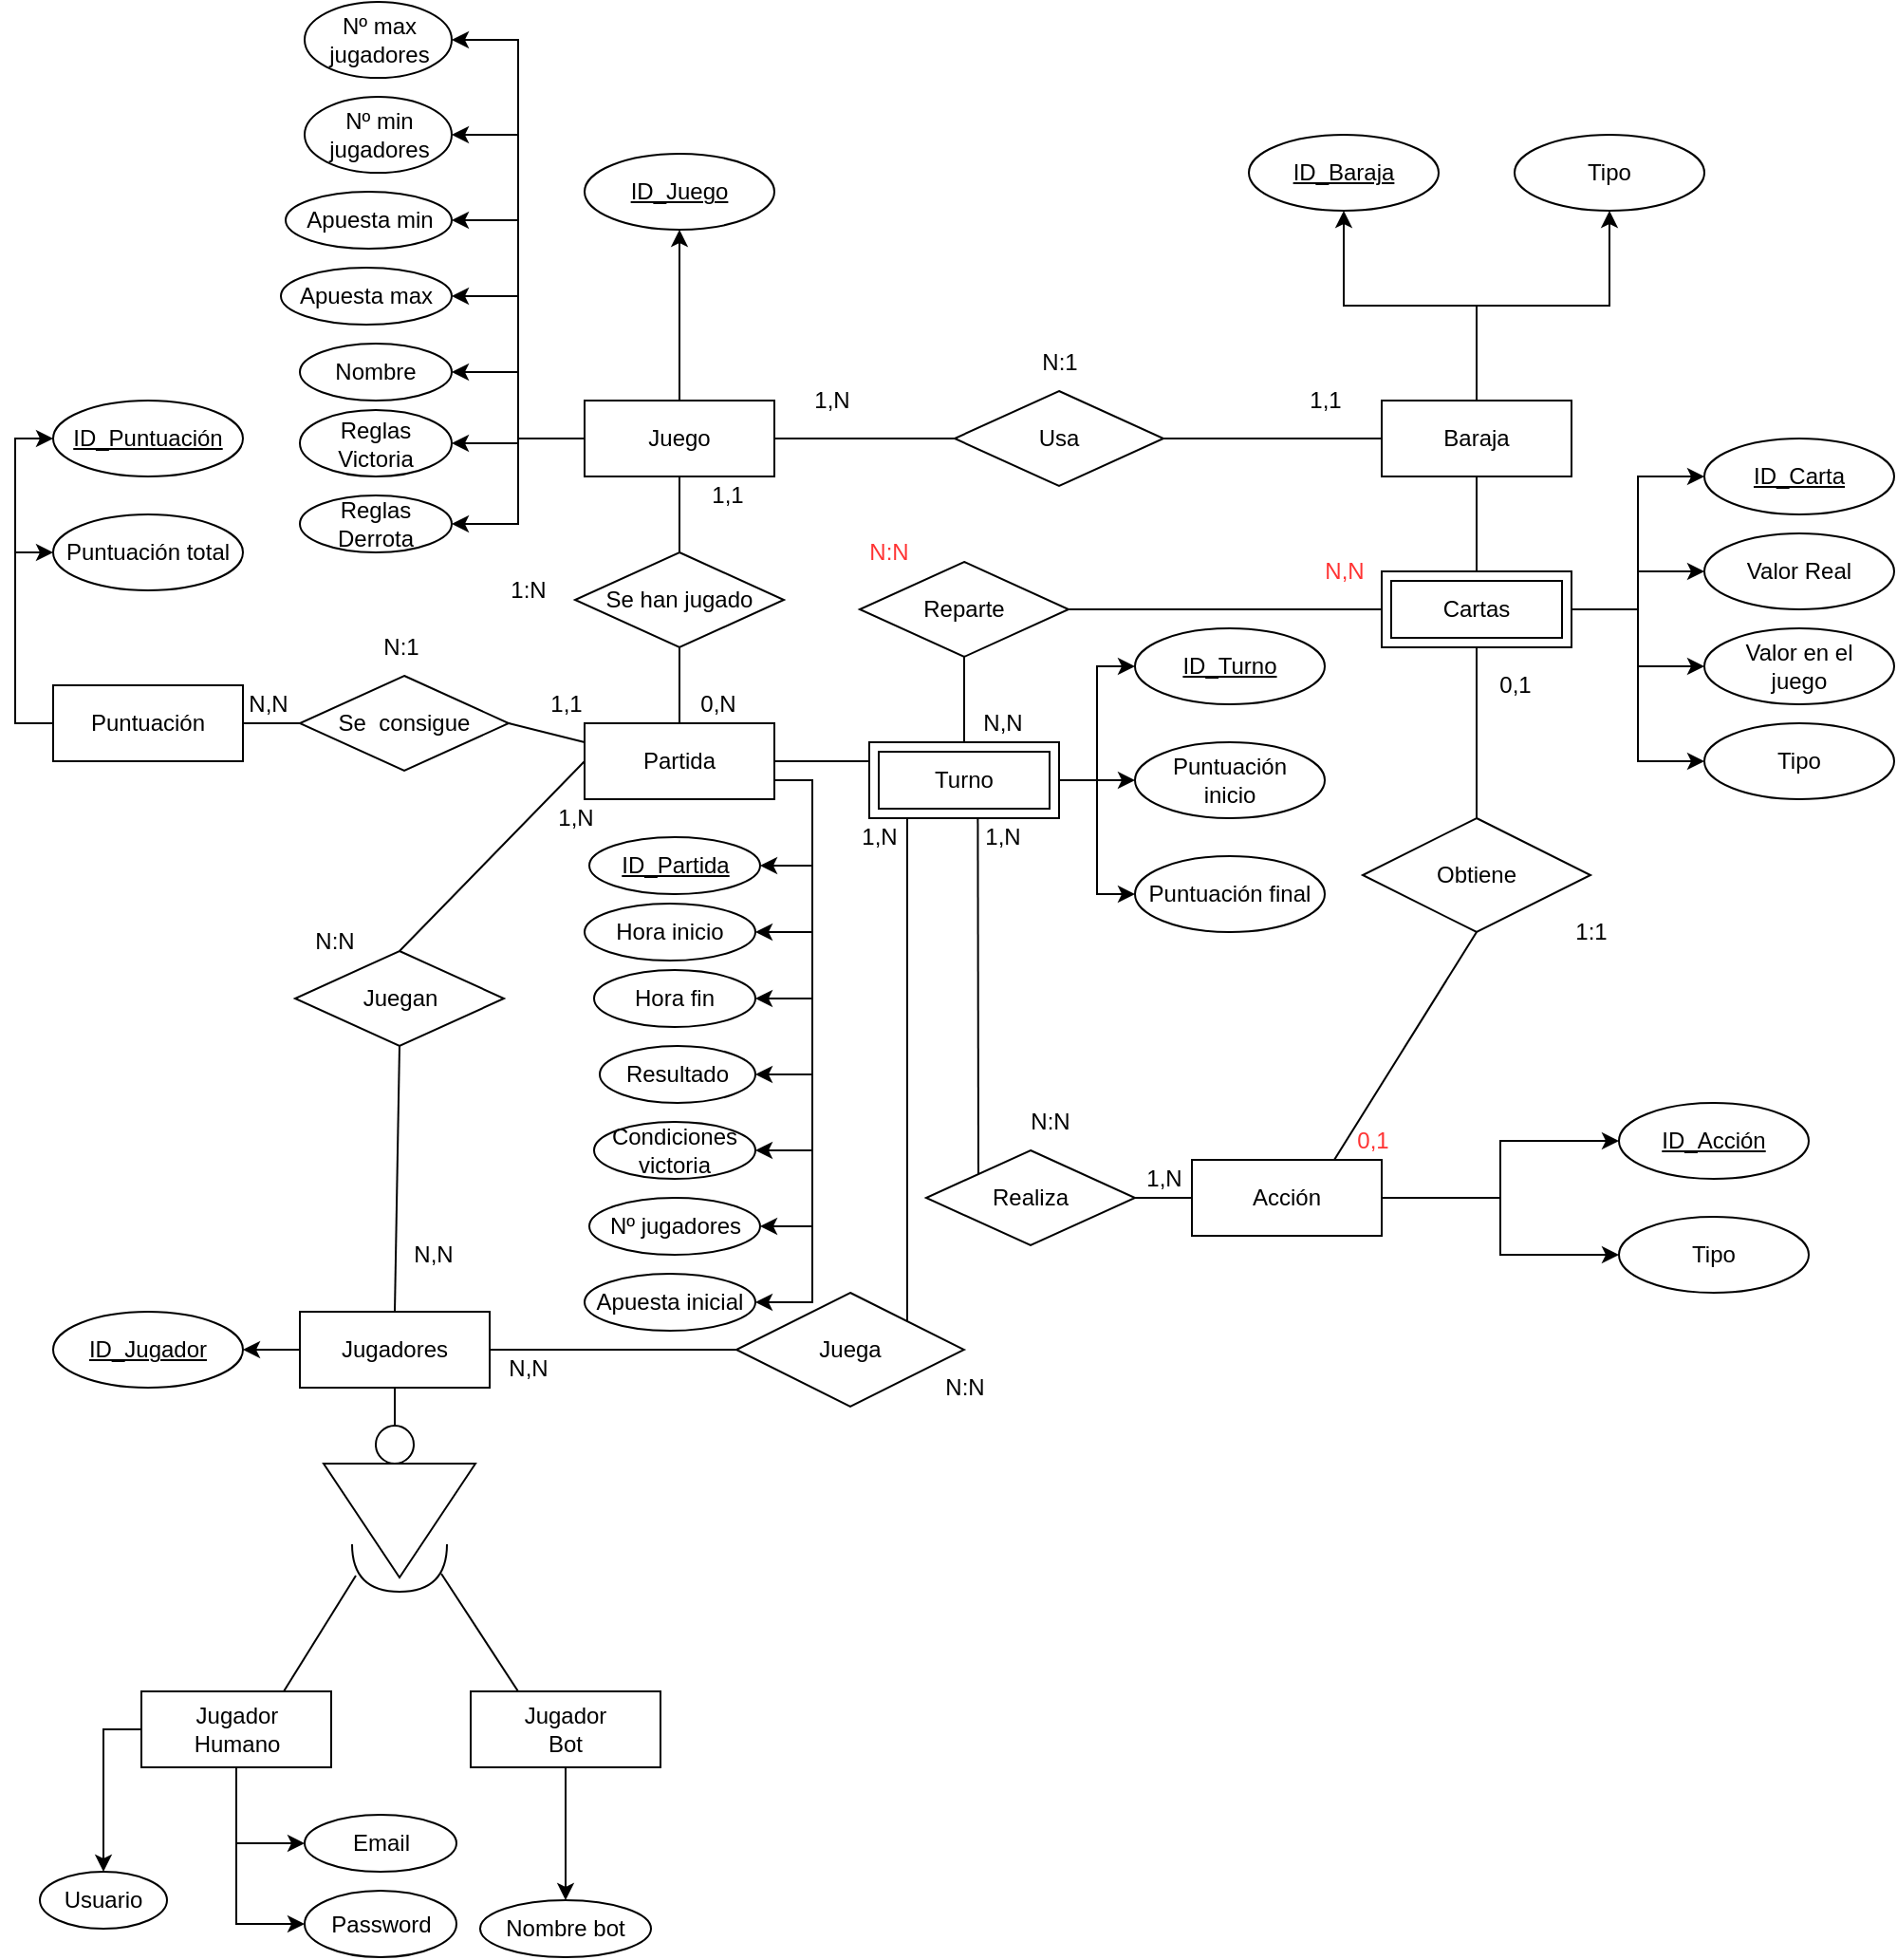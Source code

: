 <mxfile version="13.11.0" type="device"><diagram id="y5quH7yufoMuM9uX7Sv9" name="Page-1"><mxGraphModel dx="1422" dy="794" grid="1" gridSize="10" guides="1" tooltips="1" connect="1" arrows="1" fold="1" page="1" pageScale="1" pageWidth="827" pageHeight="1169" math="0" shadow="0"><root><mxCell id="0"/><mxCell id="1" parent="0"/><mxCell id="nXbENv35rbT9y2H0SfYl-1" style="edgeStyle=orthogonalEdgeStyle;rounded=0;orthogonalLoop=1;jettySize=auto;html=1;exitX=0.5;exitY=0;exitDx=0;exitDy=0;entryX=0.5;entryY=1;entryDx=0;entryDy=0;" edge="1" parent="1" source="nXbENv35rbT9y2H0SfYl-9" target="nXbENv35rbT9y2H0SfYl-67"><mxGeometry relative="1" as="geometry"/></mxCell><mxCell id="nXbENv35rbT9y2H0SfYl-2" style="edgeStyle=orthogonalEdgeStyle;rounded=0;orthogonalLoop=1;jettySize=auto;html=1;exitX=0;exitY=0.5;exitDx=0;exitDy=0;entryX=1;entryY=0.5;entryDx=0;entryDy=0;" edge="1" parent="1" source="nXbENv35rbT9y2H0SfYl-9" target="nXbENv35rbT9y2H0SfYl-86"><mxGeometry relative="1" as="geometry"/></mxCell><mxCell id="nXbENv35rbT9y2H0SfYl-3" style="edgeStyle=orthogonalEdgeStyle;rounded=0;orthogonalLoop=1;jettySize=auto;html=1;exitX=0;exitY=0.5;exitDx=0;exitDy=0;entryX=1;entryY=0.5;entryDx=0;entryDy=0;" edge="1" parent="1" source="nXbENv35rbT9y2H0SfYl-9" target="nXbENv35rbT9y2H0SfYl-87"><mxGeometry relative="1" as="geometry"/></mxCell><mxCell id="nXbENv35rbT9y2H0SfYl-4" style="edgeStyle=orthogonalEdgeStyle;rounded=0;orthogonalLoop=1;jettySize=auto;html=1;exitX=0;exitY=0.5;exitDx=0;exitDy=0;entryX=1;entryY=0.5;entryDx=0;entryDy=0;" edge="1" parent="1" source="nXbENv35rbT9y2H0SfYl-9" target="nXbENv35rbT9y2H0SfYl-88"><mxGeometry relative="1" as="geometry"/></mxCell><mxCell id="nXbENv35rbT9y2H0SfYl-5" style="edgeStyle=orthogonalEdgeStyle;rounded=0;orthogonalLoop=1;jettySize=auto;html=1;exitX=0;exitY=0.5;exitDx=0;exitDy=0;entryX=1;entryY=0.5;entryDx=0;entryDy=0;" edge="1" parent="1" source="nXbENv35rbT9y2H0SfYl-9" target="nXbENv35rbT9y2H0SfYl-89"><mxGeometry relative="1" as="geometry"/></mxCell><mxCell id="nXbENv35rbT9y2H0SfYl-6" style="edgeStyle=orthogonalEdgeStyle;rounded=0;orthogonalLoop=1;jettySize=auto;html=1;exitX=0;exitY=0.5;exitDx=0;exitDy=0;entryX=1;entryY=0.5;entryDx=0;entryDy=0;" edge="1" parent="1" source="nXbENv35rbT9y2H0SfYl-9" target="nXbENv35rbT9y2H0SfYl-90"><mxGeometry relative="1" as="geometry"/></mxCell><mxCell id="nXbENv35rbT9y2H0SfYl-7" style="edgeStyle=orthogonalEdgeStyle;rounded=0;orthogonalLoop=1;jettySize=auto;html=1;exitX=0;exitY=0.5;exitDx=0;exitDy=0;entryX=1;entryY=0.5;entryDx=0;entryDy=0;" edge="1" parent="1" source="nXbENv35rbT9y2H0SfYl-9" target="nXbENv35rbT9y2H0SfYl-91"><mxGeometry relative="1" as="geometry"/></mxCell><mxCell id="nXbENv35rbT9y2H0SfYl-8" style="edgeStyle=orthogonalEdgeStyle;rounded=0;orthogonalLoop=1;jettySize=auto;html=1;exitX=0;exitY=0.5;exitDx=0;exitDy=0;entryX=1;entryY=0.5;entryDx=0;entryDy=0;" edge="1" parent="1" source="nXbENv35rbT9y2H0SfYl-9" target="nXbENv35rbT9y2H0SfYl-92"><mxGeometry relative="1" as="geometry"/></mxCell><mxCell id="nXbENv35rbT9y2H0SfYl-9" value="Juego" style="whiteSpace=wrap;html=1;align=center;" vertex="1" parent="1"><mxGeometry x="417" y="590" width="100" height="40" as="geometry"/></mxCell><mxCell id="nXbENv35rbT9y2H0SfYl-10" style="edgeStyle=orthogonalEdgeStyle;rounded=0;orthogonalLoop=1;jettySize=auto;html=1;exitX=1;exitY=0.75;exitDx=0;exitDy=0;entryX=1;entryY=0.5;entryDx=0;entryDy=0;" edge="1" parent="1" source="nXbENv35rbT9y2H0SfYl-17" target="nXbENv35rbT9y2H0SfYl-98"><mxGeometry relative="1" as="geometry"/></mxCell><mxCell id="nXbENv35rbT9y2H0SfYl-11" style="edgeStyle=orthogonalEdgeStyle;rounded=0;orthogonalLoop=1;jettySize=auto;html=1;exitX=1;exitY=0.75;exitDx=0;exitDy=0;entryX=1;entryY=0.5;entryDx=0;entryDy=0;" edge="1" parent="1" source="nXbENv35rbT9y2H0SfYl-17" target="nXbENv35rbT9y2H0SfYl-99"><mxGeometry relative="1" as="geometry"/></mxCell><mxCell id="nXbENv35rbT9y2H0SfYl-12" style="edgeStyle=orthogonalEdgeStyle;rounded=0;orthogonalLoop=1;jettySize=auto;html=1;exitX=1;exitY=0.75;exitDx=0;exitDy=0;entryX=1;entryY=0.5;entryDx=0;entryDy=0;" edge="1" parent="1" source="nXbENv35rbT9y2H0SfYl-17" target="nXbENv35rbT9y2H0SfYl-100"><mxGeometry relative="1" as="geometry"/></mxCell><mxCell id="nXbENv35rbT9y2H0SfYl-13" style="edgeStyle=orthogonalEdgeStyle;rounded=0;orthogonalLoop=1;jettySize=auto;html=1;exitX=1;exitY=0.75;exitDx=0;exitDy=0;entryX=1;entryY=0.5;entryDx=0;entryDy=0;" edge="1" parent="1" source="nXbENv35rbT9y2H0SfYl-17" target="nXbENv35rbT9y2H0SfYl-97"><mxGeometry relative="1" as="geometry"/></mxCell><mxCell id="nXbENv35rbT9y2H0SfYl-14" style="edgeStyle=orthogonalEdgeStyle;rounded=0;orthogonalLoop=1;jettySize=auto;html=1;exitX=1;exitY=0.75;exitDx=0;exitDy=0;entryX=1;entryY=0.5;entryDx=0;entryDy=0;" edge="1" parent="1" source="nXbENv35rbT9y2H0SfYl-17" target="nXbENv35rbT9y2H0SfYl-102"><mxGeometry relative="1" as="geometry"/></mxCell><mxCell id="nXbENv35rbT9y2H0SfYl-15" style="edgeStyle=orthogonalEdgeStyle;rounded=0;orthogonalLoop=1;jettySize=auto;html=1;exitX=1;exitY=0.75;exitDx=0;exitDy=0;entryX=1;entryY=0.5;entryDx=0;entryDy=0;" edge="1" parent="1" source="nXbENv35rbT9y2H0SfYl-17" target="nXbENv35rbT9y2H0SfYl-101"><mxGeometry relative="1" as="geometry"/></mxCell><mxCell id="nXbENv35rbT9y2H0SfYl-16" style="edgeStyle=orthogonalEdgeStyle;rounded=0;orthogonalLoop=1;jettySize=auto;html=1;exitX=1;exitY=0.75;exitDx=0;exitDy=0;entryX=1;entryY=0.5;entryDx=0;entryDy=0;" edge="1" parent="1" source="nXbENv35rbT9y2H0SfYl-17" target="nXbENv35rbT9y2H0SfYl-124"><mxGeometry relative="1" as="geometry"/></mxCell><mxCell id="nXbENv35rbT9y2H0SfYl-17" value="Partida" style="whiteSpace=wrap;html=1;align=center;" vertex="1" parent="1"><mxGeometry x="417" y="760" width="100" height="40" as="geometry"/></mxCell><mxCell id="nXbENv35rbT9y2H0SfYl-18" value="Se han jugado" style="shape=rhombus;perimeter=rhombusPerimeter;whiteSpace=wrap;html=1;align=center;" vertex="1" parent="1"><mxGeometry x="412" y="670" width="110" height="50" as="geometry"/></mxCell><mxCell id="nXbENv35rbT9y2H0SfYl-19" style="edgeStyle=orthogonalEdgeStyle;rounded=0;orthogonalLoop=1;jettySize=auto;html=1;exitX=0;exitY=0.5;exitDx=0;exitDy=0;entryX=1;entryY=0.5;entryDx=0;entryDy=0;" edge="1" parent="1" source="nXbENv35rbT9y2H0SfYl-20" target="nXbENv35rbT9y2H0SfYl-72"><mxGeometry relative="1" as="geometry"/></mxCell><mxCell id="nXbENv35rbT9y2H0SfYl-20" value="Jugadores" style="whiteSpace=wrap;html=1;align=center;" vertex="1" parent="1"><mxGeometry x="267" y="1070" width="100" height="40" as="geometry"/></mxCell><mxCell id="nXbENv35rbT9y2H0SfYl-21" value="Juegan" style="shape=rhombus;perimeter=rhombusPerimeter;whiteSpace=wrap;html=1;align=center;" vertex="1" parent="1"><mxGeometry x="264.5" y="880" width="110" height="50" as="geometry"/></mxCell><mxCell id="nXbENv35rbT9y2H0SfYl-22" value="" style="triangle;whiteSpace=wrap;html=1;rotation=90;" vertex="1" parent="1"><mxGeometry x="289.5" y="1140" width="60" height="80" as="geometry"/></mxCell><mxCell id="nXbENv35rbT9y2H0SfYl-23" value="" style="ellipse;whiteSpace=wrap;html=1;aspect=fixed;" vertex="1" parent="1"><mxGeometry x="307" y="1130" width="20" height="20" as="geometry"/></mxCell><mxCell id="nXbENv35rbT9y2H0SfYl-24" value="" style="shape=requiredInterface;html=1;verticalLabelPosition=bottom;rotation=90;" vertex="1" parent="1"><mxGeometry x="307" y="1180" width="25" height="50" as="geometry"/></mxCell><mxCell id="nXbENv35rbT9y2H0SfYl-25" value="" style="endArrow=none;html=1;rounded=0;exitX=0.5;exitY=0;exitDx=0;exitDy=0;entryX=0;entryY=0.5;entryDx=0;entryDy=0;" edge="1" parent="1" source="nXbENv35rbT9y2H0SfYl-21" target="nXbENv35rbT9y2H0SfYl-17"><mxGeometry relative="1" as="geometry"><mxPoint x="247" y="840" as="sourcePoint"/><mxPoint x="407" y="810" as="targetPoint"/></mxGeometry></mxCell><mxCell id="nXbENv35rbT9y2H0SfYl-26" value="" style="endArrow=none;html=1;rounded=0;exitX=0.5;exitY=1;exitDx=0;exitDy=0;entryX=0.5;entryY=0;entryDx=0;entryDy=0;" edge="1" parent="1" source="nXbENv35rbT9y2H0SfYl-9" target="nXbENv35rbT9y2H0SfYl-18"><mxGeometry relative="1" as="geometry"><mxPoint x="317" y="850" as="sourcePoint"/><mxPoint x="477" y="850" as="targetPoint"/></mxGeometry></mxCell><mxCell id="nXbENv35rbT9y2H0SfYl-27" value="" style="endArrow=none;html=1;rounded=0;exitX=0.5;exitY=1;exitDx=0;exitDy=0;entryX=0.5;entryY=0;entryDx=0;entryDy=0;" edge="1" parent="1" source="nXbENv35rbT9y2H0SfYl-18" target="nXbENv35rbT9y2H0SfYl-17"><mxGeometry relative="1" as="geometry"><mxPoint x="427" y="860" as="sourcePoint"/><mxPoint x="587" y="860" as="targetPoint"/></mxGeometry></mxCell><mxCell id="nXbENv35rbT9y2H0SfYl-28" value="" style="endArrow=none;html=1;rounded=0;exitX=0.5;exitY=1;exitDx=0;exitDy=0;entryX=0.5;entryY=0;entryDx=0;entryDy=0;" edge="1" parent="1" source="nXbENv35rbT9y2H0SfYl-21" target="nXbENv35rbT9y2H0SfYl-20"><mxGeometry relative="1" as="geometry"><mxPoint x="247" y="840" as="sourcePoint"/><mxPoint x="407" y="840" as="targetPoint"/></mxGeometry></mxCell><mxCell id="nXbENv35rbT9y2H0SfYl-29" value="" style="endArrow=none;html=1;rounded=0;exitX=0.5;exitY=1;exitDx=0;exitDy=0;entryX=0.5;entryY=0;entryDx=0;entryDy=0;" edge="1" parent="1" source="nXbENv35rbT9y2H0SfYl-20" target="nXbENv35rbT9y2H0SfYl-23"><mxGeometry relative="1" as="geometry"><mxPoint x="477" y="940" as="sourcePoint"/><mxPoint x="637" y="940" as="targetPoint"/></mxGeometry></mxCell><mxCell id="nXbENv35rbT9y2H0SfYl-30" value="Usa" style="shape=rhombus;perimeter=rhombusPerimeter;whiteSpace=wrap;html=1;align=center;" vertex="1" parent="1"><mxGeometry x="612" y="585" width="110" height="50" as="geometry"/></mxCell><mxCell id="nXbENv35rbT9y2H0SfYl-31" style="edgeStyle=orthogonalEdgeStyle;rounded=0;orthogonalLoop=1;jettySize=auto;html=1;exitX=0.5;exitY=0;exitDx=0;exitDy=0;entryX=0.5;entryY=1;entryDx=0;entryDy=0;" edge="1" parent="1" source="nXbENv35rbT9y2H0SfYl-33" target="nXbENv35rbT9y2H0SfYl-69"><mxGeometry relative="1" as="geometry"/></mxCell><mxCell id="nXbENv35rbT9y2H0SfYl-32" style="edgeStyle=orthogonalEdgeStyle;rounded=0;orthogonalLoop=1;jettySize=auto;html=1;exitX=0.5;exitY=0;exitDx=0;exitDy=0;entryX=0.5;entryY=1;entryDx=0;entryDy=0;" edge="1" parent="1" source="nXbENv35rbT9y2H0SfYl-33" target="nXbENv35rbT9y2H0SfYl-78"><mxGeometry relative="1" as="geometry"/></mxCell><mxCell id="nXbENv35rbT9y2H0SfYl-33" value="Baraja" style="whiteSpace=wrap;html=1;align=center;" vertex="1" parent="1"><mxGeometry x="837" y="590" width="100" height="40" as="geometry"/></mxCell><mxCell id="nXbENv35rbT9y2H0SfYl-34" style="edgeStyle=orthogonalEdgeStyle;rounded=0;orthogonalLoop=1;jettySize=auto;html=1;exitX=1;exitY=0.5;exitDx=0;exitDy=0;entryX=0;entryY=0.5;entryDx=0;entryDy=0;" edge="1" parent="1" source="nXbENv35rbT9y2H0SfYl-38" target="nXbENv35rbT9y2H0SfYl-73"><mxGeometry relative="1" as="geometry"><mxPoint x="957" y="650" as="targetPoint"/></mxGeometry></mxCell><mxCell id="nXbENv35rbT9y2H0SfYl-35" style="edgeStyle=orthogonalEdgeStyle;rounded=0;orthogonalLoop=1;jettySize=auto;html=1;exitX=1;exitY=0.5;exitDx=0;exitDy=0;entryX=0;entryY=0.5;entryDx=0;entryDy=0;" edge="1" parent="1" source="nXbENv35rbT9y2H0SfYl-38" target="nXbENv35rbT9y2H0SfYl-74"><mxGeometry relative="1" as="geometry"/></mxCell><mxCell id="nXbENv35rbT9y2H0SfYl-36" style="edgeStyle=orthogonalEdgeStyle;rounded=0;orthogonalLoop=1;jettySize=auto;html=1;exitX=1;exitY=0.5;exitDx=0;exitDy=0;" edge="1" parent="1" source="nXbENv35rbT9y2H0SfYl-38" target="nXbENv35rbT9y2H0SfYl-75"><mxGeometry relative="1" as="geometry"/></mxCell><mxCell id="nXbENv35rbT9y2H0SfYl-37" style="edgeStyle=orthogonalEdgeStyle;rounded=0;orthogonalLoop=1;jettySize=auto;html=1;exitX=1;exitY=0.5;exitDx=0;exitDy=0;entryX=0;entryY=0.5;entryDx=0;entryDy=0;" edge="1" parent="1" source="nXbENv35rbT9y2H0SfYl-38" target="nXbENv35rbT9y2H0SfYl-76"><mxGeometry relative="1" as="geometry"/></mxCell><mxCell id="nXbENv35rbT9y2H0SfYl-38" value="Cartas" style="shape=ext;margin=3;double=1;whiteSpace=wrap;html=1;align=center;" vertex="1" parent="1"><mxGeometry x="837" y="680" width="100" height="40" as="geometry"/></mxCell><mxCell id="nXbENv35rbT9y2H0SfYl-39" style="edgeStyle=orthogonalEdgeStyle;rounded=0;orthogonalLoop=1;jettySize=auto;html=1;exitX=1;exitY=0.5;exitDx=0;exitDy=0;entryX=0;entryY=0.5;entryDx=0;entryDy=0;" edge="1" parent="1" source="nXbENv35rbT9y2H0SfYl-42" target="nXbENv35rbT9y2H0SfYl-71"><mxGeometry relative="1" as="geometry"/></mxCell><mxCell id="nXbENv35rbT9y2H0SfYl-40" style="edgeStyle=orthogonalEdgeStyle;rounded=0;orthogonalLoop=1;jettySize=auto;html=1;exitX=1;exitY=0.5;exitDx=0;exitDy=0;entryX=0;entryY=0.5;entryDx=0;entryDy=0;" edge="1" parent="1" source="nXbENv35rbT9y2H0SfYl-42" target="nXbENv35rbT9y2H0SfYl-79"><mxGeometry relative="1" as="geometry"/></mxCell><mxCell id="nXbENv35rbT9y2H0SfYl-41" style="edgeStyle=orthogonalEdgeStyle;rounded=0;orthogonalLoop=1;jettySize=auto;html=1;exitX=1;exitY=0.5;exitDx=0;exitDy=0;entryX=0;entryY=0.5;entryDx=0;entryDy=0;" edge="1" parent="1" source="nXbENv35rbT9y2H0SfYl-42" target="nXbENv35rbT9y2H0SfYl-131"><mxGeometry relative="1" as="geometry"/></mxCell><mxCell id="nXbENv35rbT9y2H0SfYl-42" value="Turno" style="shape=ext;margin=3;double=1;whiteSpace=wrap;html=1;align=center;" vertex="1" parent="1"><mxGeometry x="567" y="770" width="100" height="40" as="geometry"/></mxCell><mxCell id="nXbENv35rbT9y2H0SfYl-43" style="edgeStyle=orthogonalEdgeStyle;rounded=0;orthogonalLoop=1;jettySize=auto;html=1;exitX=1;exitY=0.5;exitDx=0;exitDy=0;entryX=0;entryY=0.5;entryDx=0;entryDy=0;" edge="1" parent="1" source="nXbENv35rbT9y2H0SfYl-45" target="nXbENv35rbT9y2H0SfYl-68"><mxGeometry relative="1" as="geometry"/></mxCell><mxCell id="nXbENv35rbT9y2H0SfYl-44" style="edgeStyle=orthogonalEdgeStyle;rounded=0;orthogonalLoop=1;jettySize=auto;html=1;exitX=1;exitY=0.5;exitDx=0;exitDy=0;entryX=0;entryY=0.5;entryDx=0;entryDy=0;" edge="1" parent="1" source="nXbENv35rbT9y2H0SfYl-45" target="nXbENv35rbT9y2H0SfYl-77"><mxGeometry relative="1" as="geometry"/></mxCell><mxCell id="nXbENv35rbT9y2H0SfYl-45" value="Acción" style="whiteSpace=wrap;html=1;align=center;fontFamily=Helvetica;fontSize=12;fontColor=#000000;strokeColor=#000000;fillColor=#ffffff;" vertex="1" parent="1"><mxGeometry x="737" y="990" width="100" height="40" as="geometry"/></mxCell><mxCell id="nXbENv35rbT9y2H0SfYl-46" value="Obtiene" style="shape=rhombus;perimeter=rhombusPerimeter;whiteSpace=wrap;html=1;align=center;" vertex="1" parent="1"><mxGeometry x="827" y="810" width="120" height="60" as="geometry"/></mxCell><mxCell id="nXbENv35rbT9y2H0SfYl-47" value="" style="endArrow=none;html=1;rounded=0;exitX=1;exitY=0.5;exitDx=0;exitDy=0;entryX=0;entryY=0.25;entryDx=0;entryDy=0;" edge="1" parent="1" source="nXbENv35rbT9y2H0SfYl-17" target="nXbENv35rbT9y2H0SfYl-42"><mxGeometry relative="1" as="geometry"><mxPoint x="557" y="900" as="sourcePoint"/><mxPoint x="717" y="900" as="targetPoint"/></mxGeometry></mxCell><mxCell id="nXbENv35rbT9y2H0SfYl-48" value="" style="endArrow=none;html=1;rounded=0;exitX=1;exitY=0.5;exitDx=0;exitDy=0;entryX=0;entryY=0.5;entryDx=0;entryDy=0;" edge="1" parent="1" source="nXbENv35rbT9y2H0SfYl-9" target="nXbENv35rbT9y2H0SfYl-30"><mxGeometry relative="1" as="geometry"><mxPoint x="707" y="990" as="sourcePoint"/><mxPoint x="867" y="990" as="targetPoint"/></mxGeometry></mxCell><mxCell id="nXbENv35rbT9y2H0SfYl-49" value="" style="endArrow=none;html=1;rounded=0;exitX=1;exitY=0.5;exitDx=0;exitDy=0;entryX=0;entryY=0.5;entryDx=0;entryDy=0;" edge="1" parent="1" source="nXbENv35rbT9y2H0SfYl-30" target="nXbENv35rbT9y2H0SfYl-33"><mxGeometry relative="1" as="geometry"><mxPoint x="767" y="610" as="sourcePoint"/><mxPoint x="1057" y="810" as="targetPoint"/></mxGeometry></mxCell><mxCell id="nXbENv35rbT9y2H0SfYl-50" value="" style="endArrow=none;html=1;rounded=0;exitX=0.5;exitY=1;exitDx=0;exitDy=0;entryX=0.5;entryY=0;entryDx=0;entryDy=0;" edge="1" parent="1" source="nXbENv35rbT9y2H0SfYl-33" target="nXbENv35rbT9y2H0SfYl-38"><mxGeometry relative="1" as="geometry"><mxPoint x="887" y="780" as="sourcePoint"/><mxPoint x="1047" y="780" as="targetPoint"/></mxGeometry></mxCell><mxCell id="nXbENv35rbT9y2H0SfYl-51" value="" style="endArrow=none;html=1;rounded=0;exitX=0.5;exitY=1;exitDx=0;exitDy=0;entryX=0.5;entryY=0;entryDx=0;entryDy=0;" edge="1" parent="1" source="nXbENv35rbT9y2H0SfYl-38" target="nXbENv35rbT9y2H0SfYl-46"><mxGeometry relative="1" as="geometry"><mxPoint x="837" y="780" as="sourcePoint"/><mxPoint x="997" y="780" as="targetPoint"/></mxGeometry></mxCell><mxCell id="nXbENv35rbT9y2H0SfYl-52" value="" style="endArrow=none;html=1;rounded=0;exitX=0.75;exitY=0;exitDx=0;exitDy=0;entryX=0.5;entryY=1;entryDx=0;entryDy=0;" edge="1" parent="1" source="nXbENv35rbT9y2H0SfYl-45" target="nXbENv35rbT9y2H0SfYl-46"><mxGeometry relative="1" as="geometry"><mxPoint x="697" y="980" as="sourcePoint"/><mxPoint x="857" y="980" as="targetPoint"/></mxGeometry></mxCell><mxCell id="nXbENv35rbT9y2H0SfYl-53" style="edgeStyle=orthogonalEdgeStyle;rounded=0;orthogonalLoop=1;jettySize=auto;html=1;exitX=0.5;exitY=1;exitDx=0;exitDy=0;entryX=0;entryY=0.5;entryDx=0;entryDy=0;" edge="1" parent="1" source="nXbENv35rbT9y2H0SfYl-56" target="nXbENv35rbT9y2H0SfYl-95"><mxGeometry relative="1" as="geometry"/></mxCell><mxCell id="nXbENv35rbT9y2H0SfYl-54" style="edgeStyle=orthogonalEdgeStyle;rounded=0;orthogonalLoop=1;jettySize=auto;html=1;exitX=0.5;exitY=1;exitDx=0;exitDy=0;entryX=0;entryY=0.5;entryDx=0;entryDy=0;" edge="1" parent="1" source="nXbENv35rbT9y2H0SfYl-56" target="nXbENv35rbT9y2H0SfYl-94"><mxGeometry relative="1" as="geometry"/></mxCell><mxCell id="nXbENv35rbT9y2H0SfYl-55" style="edgeStyle=orthogonalEdgeStyle;rounded=0;orthogonalLoop=1;jettySize=auto;html=1;exitX=0;exitY=0.5;exitDx=0;exitDy=0;" edge="1" parent="1" source="nXbENv35rbT9y2H0SfYl-56" target="nXbENv35rbT9y2H0SfYl-93"><mxGeometry relative="1" as="geometry"/></mxCell><mxCell id="nXbENv35rbT9y2H0SfYl-56" value="&lt;div&gt;Jugador&lt;/div&gt;&lt;div&gt;Humano&lt;br&gt;&lt;/div&gt;" style="whiteSpace=wrap;html=1;align=center;" vertex="1" parent="1"><mxGeometry x="183.5" y="1270" width="100" height="40" as="geometry"/></mxCell><mxCell id="nXbENv35rbT9y2H0SfYl-57" style="edgeStyle=orthogonalEdgeStyle;rounded=0;orthogonalLoop=1;jettySize=auto;html=1;exitX=0.5;exitY=1;exitDx=0;exitDy=0;entryX=0.5;entryY=0;entryDx=0;entryDy=0;" edge="1" parent="1" source="nXbENv35rbT9y2H0SfYl-58" target="nXbENv35rbT9y2H0SfYl-96"><mxGeometry relative="1" as="geometry"/></mxCell><mxCell id="nXbENv35rbT9y2H0SfYl-58" value="&lt;div&gt;Jugador&lt;/div&gt;&lt;div&gt;Bot&lt;br&gt;&lt;/div&gt;" style="whiteSpace=wrap;html=1;align=center;" vertex="1" parent="1"><mxGeometry x="357" y="1270" width="100" height="40" as="geometry"/></mxCell><mxCell id="nXbENv35rbT9y2H0SfYl-59" value="" style="endArrow=none;html=1;rounded=0;exitX=0.75;exitY=0;exitDx=0;exitDy=0;entryX=0.66;entryY=0.96;entryDx=0;entryDy=0;entryPerimeter=0;" edge="1" parent="1" source="nXbENv35rbT9y2H0SfYl-56" target="nXbENv35rbT9y2H0SfYl-24"><mxGeometry relative="1" as="geometry"><mxPoint x="177" y="1040" as="sourcePoint"/><mxPoint x="337" y="1040" as="targetPoint"/></mxGeometry></mxCell><mxCell id="nXbENv35rbT9y2H0SfYl-60" value="" style="endArrow=none;html=1;rounded=0;entryX=0.25;entryY=0;entryDx=0;entryDy=0;exitX=0.62;exitY=0.06;exitDx=0;exitDy=0;exitPerimeter=0;" edge="1" parent="1" source="nXbENv35rbT9y2H0SfYl-24" target="nXbENv35rbT9y2H0SfYl-58"><mxGeometry relative="1" as="geometry"><mxPoint x="367" y="1030" as="sourcePoint"/><mxPoint x="527" y="1030" as="targetPoint"/></mxGeometry></mxCell><mxCell id="nXbENv35rbT9y2H0SfYl-61" value="Reparte" style="shape=rhombus;perimeter=rhombusPerimeter;whiteSpace=wrap;html=1;align=center;" vertex="1" parent="1"><mxGeometry x="562" y="675" width="110" height="50" as="geometry"/></mxCell><mxCell id="nXbENv35rbT9y2H0SfYl-62" value="" style="endArrow=none;html=1;rounded=0;exitX=0.5;exitY=0;exitDx=0;exitDy=0;entryX=0.5;entryY=1;entryDx=0;entryDy=0;" edge="1" parent="1" source="nXbENv35rbT9y2H0SfYl-42" target="nXbENv35rbT9y2H0SfYl-61"><mxGeometry relative="1" as="geometry"><mxPoint x="527" y="730" as="sourcePoint"/><mxPoint x="687" y="730" as="targetPoint"/></mxGeometry></mxCell><mxCell id="nXbENv35rbT9y2H0SfYl-63" value="" style="endArrow=none;html=1;rounded=0;exitX=1;exitY=0.5;exitDx=0;exitDy=0;entryX=0;entryY=0.5;entryDx=0;entryDy=0;" edge="1" parent="1" source="nXbENv35rbT9y2H0SfYl-61" target="nXbENv35rbT9y2H0SfYl-38"><mxGeometry relative="1" as="geometry"><mxPoint x="767" y="700" as="sourcePoint"/><mxPoint x="927" y="760" as="targetPoint"/></mxGeometry></mxCell><mxCell id="nXbENv35rbT9y2H0SfYl-64" value="" style="endArrow=none;html=1;rounded=0;exitX=1;exitY=0.5;exitDx=0;exitDy=0;entryX=0;entryY=0.5;entryDx=0;entryDy=0;" edge="1" parent="1" source="nXbENv35rbT9y2H0SfYl-20" target="nXbENv35rbT9y2H0SfYl-65"><mxGeometry relative="1" as="geometry"><mxPoint x="457" y="940" as="sourcePoint"/><mxPoint x="442" y="970" as="targetPoint"/></mxGeometry></mxCell><mxCell id="nXbENv35rbT9y2H0SfYl-65" value="Juega" style="shape=rhombus;perimeter=rhombusPerimeter;whiteSpace=wrap;html=1;align=center;" vertex="1" parent="1"><mxGeometry x="497" y="1060" width="120" height="60" as="geometry"/></mxCell><mxCell id="nXbENv35rbT9y2H0SfYl-66" value="" style="endArrow=none;html=1;rounded=0;exitX=1;exitY=0;exitDx=0;exitDy=0;" edge="1" parent="1" source="nXbENv35rbT9y2H0SfYl-65"><mxGeometry relative="1" as="geometry"><mxPoint x="507" y="855" as="sourcePoint"/><mxPoint x="587" y="810" as="targetPoint"/></mxGeometry></mxCell><mxCell id="nXbENv35rbT9y2H0SfYl-67" value="ID_Juego" style="ellipse;whiteSpace=wrap;html=1;align=center;fontStyle=4;" vertex="1" parent="1"><mxGeometry x="417" y="460" width="100" height="40" as="geometry"/></mxCell><mxCell id="nXbENv35rbT9y2H0SfYl-68" value="ID_Acción" style="ellipse;whiteSpace=wrap;html=1;align=center;fontStyle=4;" vertex="1" parent="1"><mxGeometry x="962" y="960" width="100" height="40" as="geometry"/></mxCell><mxCell id="nXbENv35rbT9y2H0SfYl-69" value="ID_Baraja" style="ellipse;whiteSpace=wrap;html=1;align=center;fontStyle=4;" vertex="1" parent="1"><mxGeometry x="767" y="450" width="100" height="40" as="geometry"/></mxCell><mxCell id="nXbENv35rbT9y2H0SfYl-70" value="ID_Puntuación" style="ellipse;whiteSpace=wrap;html=1;align=center;fontStyle=4;" vertex="1" parent="1"><mxGeometry x="137" y="590" width="100" height="40" as="geometry"/></mxCell><mxCell id="nXbENv35rbT9y2H0SfYl-71" value="ID_Turno" style="ellipse;whiteSpace=wrap;html=1;align=center;fontStyle=4;" vertex="1" parent="1"><mxGeometry x="707" y="710" width="100" height="40" as="geometry"/></mxCell><mxCell id="nXbENv35rbT9y2H0SfYl-72" value="ID_Jugador" style="ellipse;whiteSpace=wrap;html=1;align=center;fontStyle=4;" vertex="1" parent="1"><mxGeometry x="137" y="1070" width="100" height="40" as="geometry"/></mxCell><mxCell id="nXbENv35rbT9y2H0SfYl-73" value="ID_Carta" style="ellipse;whiteSpace=wrap;html=1;align=center;fontStyle=4;" vertex="1" parent="1"><mxGeometry x="1007" y="610" width="100" height="40" as="geometry"/></mxCell><mxCell id="nXbENv35rbT9y2H0SfYl-74" value="Valor Real" style="ellipse;whiteSpace=wrap;html=1;align=center;" vertex="1" parent="1"><mxGeometry x="1007" y="660" width="100" height="40" as="geometry"/></mxCell><mxCell id="nXbENv35rbT9y2H0SfYl-75" value="&lt;div&gt;Valor en el&lt;/div&gt;&lt;div&gt;juego&lt;br&gt;&lt;/div&gt;" style="ellipse;whiteSpace=wrap;html=1;align=center;" vertex="1" parent="1"><mxGeometry x="1007" y="710" width="100" height="40" as="geometry"/></mxCell><mxCell id="nXbENv35rbT9y2H0SfYl-76" value="Tipo" style="ellipse;whiteSpace=wrap;html=1;align=center;" vertex="1" parent="1"><mxGeometry x="1007" y="760" width="100" height="40" as="geometry"/></mxCell><mxCell id="nXbENv35rbT9y2H0SfYl-77" value="Tipo" style="ellipse;whiteSpace=wrap;html=1;align=center;" vertex="1" parent="1"><mxGeometry x="962" y="1020" width="100" height="40" as="geometry"/></mxCell><mxCell id="nXbENv35rbT9y2H0SfYl-78" value="Tipo" style="ellipse;whiteSpace=wrap;html=1;align=center;" vertex="1" parent="1"><mxGeometry x="907" y="450" width="100" height="40" as="geometry"/></mxCell><mxCell id="nXbENv35rbT9y2H0SfYl-79" value="Puntuación&lt;br&gt;inicio" style="ellipse;whiteSpace=wrap;html=1;align=center;" vertex="1" parent="1"><mxGeometry x="707" y="770" width="100" height="40" as="geometry"/></mxCell><mxCell id="nXbENv35rbT9y2H0SfYl-80" style="edgeStyle=orthogonalEdgeStyle;rounded=0;orthogonalLoop=1;jettySize=auto;html=1;exitX=0;exitY=0.5;exitDx=0;exitDy=0;entryX=0;entryY=0.5;entryDx=0;entryDy=0;" edge="1" parent="1" source="nXbENv35rbT9y2H0SfYl-82" target="nXbENv35rbT9y2H0SfYl-70"><mxGeometry relative="1" as="geometry"/></mxCell><mxCell id="nXbENv35rbT9y2H0SfYl-81" style="edgeStyle=orthogonalEdgeStyle;rounded=0;orthogonalLoop=1;jettySize=auto;html=1;exitX=0;exitY=0.5;exitDx=0;exitDy=0;entryX=0;entryY=0.5;entryDx=0;entryDy=0;" edge="1" parent="1" source="nXbENv35rbT9y2H0SfYl-82" target="nXbENv35rbT9y2H0SfYl-132"><mxGeometry relative="1" as="geometry"/></mxCell><mxCell id="nXbENv35rbT9y2H0SfYl-82" value="Puntuación" style="whiteSpace=wrap;html=1;align=center;" vertex="1" parent="1"><mxGeometry x="137" y="740" width="100" height="40" as="geometry"/></mxCell><mxCell id="nXbENv35rbT9y2H0SfYl-83" value="Se&amp;nbsp; consigue" style="shape=rhombus;perimeter=rhombusPerimeter;whiteSpace=wrap;html=1;align=center;" vertex="1" parent="1"><mxGeometry x="267" y="735" width="110" height="50" as="geometry"/></mxCell><mxCell id="nXbENv35rbT9y2H0SfYl-84" value="" style="endArrow=none;html=1;rounded=0;exitX=1;exitY=0.5;exitDx=0;exitDy=0;entryX=0;entryY=0.5;entryDx=0;entryDy=0;" edge="1" parent="1" source="nXbENv35rbT9y2H0SfYl-82" target="nXbENv35rbT9y2H0SfYl-83"><mxGeometry relative="1" as="geometry"><mxPoint x="317" y="670" as="sourcePoint"/><mxPoint x="477" y="670" as="targetPoint"/></mxGeometry></mxCell><mxCell id="nXbENv35rbT9y2H0SfYl-85" value="" style="endArrow=none;html=1;rounded=0;exitX=1;exitY=0.5;exitDx=0;exitDy=0;entryX=0;entryY=0.25;entryDx=0;entryDy=0;" edge="1" parent="1" source="nXbENv35rbT9y2H0SfYl-83" target="nXbENv35rbT9y2H0SfYl-17"><mxGeometry relative="1" as="geometry"><mxPoint x="347" y="700" as="sourcePoint"/><mxPoint x="507" y="700" as="targetPoint"/></mxGeometry></mxCell><mxCell id="nXbENv35rbT9y2H0SfYl-86" value="Nº max&lt;br&gt;jugadores" style="ellipse;whiteSpace=wrap;html=1;align=center;" vertex="1" parent="1"><mxGeometry x="269.5" y="380" width="77.5" height="40" as="geometry"/></mxCell><mxCell id="nXbENv35rbT9y2H0SfYl-87" value="Nº min&lt;br&gt;jugadores" style="ellipse;whiteSpace=wrap;html=1;align=center;" vertex="1" parent="1"><mxGeometry x="269.5" y="430" width="77.5" height="40" as="geometry"/></mxCell><mxCell id="nXbENv35rbT9y2H0SfYl-88" value="Apuesta min" style="ellipse;whiteSpace=wrap;html=1;align=center;" vertex="1" parent="1"><mxGeometry x="259.5" y="480" width="87.5" height="30" as="geometry"/></mxCell><mxCell id="nXbENv35rbT9y2H0SfYl-89" value="Apuesta max" style="ellipse;whiteSpace=wrap;html=1;align=center;" vertex="1" parent="1"><mxGeometry x="257" y="520" width="90" height="30" as="geometry"/></mxCell><mxCell id="nXbENv35rbT9y2H0SfYl-90" value="Nombre" style="ellipse;whiteSpace=wrap;html=1;align=center;" vertex="1" parent="1"><mxGeometry x="267" y="560" width="80" height="30" as="geometry"/></mxCell><mxCell id="nXbENv35rbT9y2H0SfYl-91" value="Reglas Victoria" style="ellipse;whiteSpace=wrap;html=1;align=center;" vertex="1" parent="1"><mxGeometry x="267" y="595" width="80" height="35" as="geometry"/></mxCell><mxCell id="nXbENv35rbT9y2H0SfYl-92" value="Reglas Derrota" style="ellipse;whiteSpace=wrap;html=1;align=center;" vertex="1" parent="1"><mxGeometry x="267" y="640" width="80" height="30" as="geometry"/></mxCell><mxCell id="nXbENv35rbT9y2H0SfYl-93" value="Usuario" style="ellipse;whiteSpace=wrap;html=1;align=center;" vertex="1" parent="1"><mxGeometry x="130" y="1365" width="67" height="30" as="geometry"/></mxCell><mxCell id="nXbENv35rbT9y2H0SfYl-94" value="Password" style="ellipse;whiteSpace=wrap;html=1;align=center;" vertex="1" parent="1"><mxGeometry x="269.5" y="1375" width="80" height="35" as="geometry"/></mxCell><mxCell id="nXbENv35rbT9y2H0SfYl-95" value="Email" style="ellipse;whiteSpace=wrap;html=1;align=center;" vertex="1" parent="1"><mxGeometry x="269.5" y="1335" width="80" height="30" as="geometry"/></mxCell><mxCell id="nXbENv35rbT9y2H0SfYl-96" value="Nombre bot" style="ellipse;whiteSpace=wrap;html=1;align=center;" vertex="1" parent="1"><mxGeometry x="362" y="1380" width="90" height="30" as="geometry"/></mxCell><mxCell id="nXbENv35rbT9y2H0SfYl-97" value="Resultado" style="ellipse;whiteSpace=wrap;html=1;align=center;" vertex="1" parent="1"><mxGeometry x="425" y="930" width="82" height="30" as="geometry"/></mxCell><mxCell id="nXbENv35rbT9y2H0SfYl-98" value="ID_Partida" style="ellipse;whiteSpace=wrap;html=1;align=center;fontStyle=4;" vertex="1" parent="1"><mxGeometry x="419.5" y="820" width="90" height="30" as="geometry"/></mxCell><mxCell id="nXbENv35rbT9y2H0SfYl-99" value="Hora inicio" style="ellipse;whiteSpace=wrap;html=1;align=center;" vertex="1" parent="1"><mxGeometry x="417" y="855" width="90" height="30" as="geometry"/></mxCell><mxCell id="nXbENv35rbT9y2H0SfYl-100" value="Hora fin" style="ellipse;whiteSpace=wrap;html=1;align=center;" vertex="1" parent="1"><mxGeometry x="422" y="890" width="85" height="30" as="geometry"/></mxCell><mxCell id="nXbENv35rbT9y2H0SfYl-101" value="Nº jugadores" style="ellipse;whiteSpace=wrap;html=1;align=center;" vertex="1" parent="1"><mxGeometry x="419.5" y="1010" width="90" height="30" as="geometry"/></mxCell><mxCell id="nXbENv35rbT9y2H0SfYl-102" value="Condiciones&lt;br&gt;victoria" style="ellipse;whiteSpace=wrap;html=1;align=center;" vertex="1" parent="1"><mxGeometry x="422" y="970" width="85" height="30" as="geometry"/></mxCell><mxCell id="nXbENv35rbT9y2H0SfYl-103" value="N,N" style="text;html=1;align=center;verticalAlign=middle;resizable=0;points=[];autosize=1;" vertex="1" parent="1"><mxGeometry x="317" y="1030" width="40" height="20" as="geometry"/></mxCell><mxCell id="nXbENv35rbT9y2H0SfYl-104" value="N:N" style="text;html=1;align=center;verticalAlign=middle;resizable=0;points=[];autosize=1;" vertex="1" parent="1"><mxGeometry x="264.5" y="865" width="40" height="20" as="geometry"/></mxCell><mxCell id="nXbENv35rbT9y2H0SfYl-105" value="1,N" style="text;html=1;align=center;verticalAlign=middle;resizable=0;points=[];autosize=1;" vertex="1" parent="1"><mxGeometry x="397" y="800" width="30" height="20" as="geometry"/></mxCell><mxCell id="nXbENv35rbT9y2H0SfYl-106" value="N,N" style="text;html=1;align=center;verticalAlign=middle;resizable=0;points=[];autosize=1;" vertex="1" parent="1"><mxGeometry x="367" y="1090" width="40" height="20" as="geometry"/></mxCell><mxCell id="nXbENv35rbT9y2H0SfYl-107" value="N:N" style="text;html=1;align=center;verticalAlign=middle;resizable=0;points=[];autosize=1;" vertex="1" parent="1"><mxGeometry x="597" y="1100" width="40" height="20" as="geometry"/></mxCell><mxCell id="nXbENv35rbT9y2H0SfYl-108" value="1,N" style="text;html=1;align=center;verticalAlign=middle;resizable=0;points=[];autosize=1;" vertex="1" parent="1"><mxGeometry x="557" y="810" width="30" height="20" as="geometry"/></mxCell><mxCell id="nXbENv35rbT9y2H0SfYl-109" value="0,N" style="text;html=1;align=center;verticalAlign=middle;resizable=0;points=[];autosize=1;" vertex="1" parent="1"><mxGeometry x="472" y="740" width="30" height="20" as="geometry"/></mxCell><mxCell id="nXbENv35rbT9y2H0SfYl-110" value="&lt;font color=&quot;#ff3333&quot;&gt;N,N&lt;/font&gt;" style="text;html=1;align=center;verticalAlign=middle;resizable=0;points=[];autosize=1;" vertex="1" parent="1"><mxGeometry x="797" y="670" width="40" height="20" as="geometry"/></mxCell><mxCell id="nXbENv35rbT9y2H0SfYl-111" value="N,N" style="text;html=1;align=center;verticalAlign=middle;resizable=0;points=[];autosize=1;" vertex="1" parent="1"><mxGeometry x="617" y="750" width="40" height="20" as="geometry"/></mxCell><mxCell id="nXbENv35rbT9y2H0SfYl-112" value="&lt;font color=&quot;#ff3333&quot;&gt;N:N&lt;/font&gt;" style="text;html=1;align=center;verticalAlign=middle;resizable=0;points=[];autosize=1;" vertex="1" parent="1"><mxGeometry x="557" y="660" width="40" height="20" as="geometry"/></mxCell><mxCell id="nXbENv35rbT9y2H0SfYl-113" value="0,1" style="text;html=1;align=center;verticalAlign=middle;resizable=0;points=[];autosize=1;" vertex="1" parent="1"><mxGeometry x="892" y="730" width="30" height="20" as="geometry"/></mxCell><mxCell id="nXbENv35rbT9y2H0SfYl-114" value="&lt;font color=&quot;#ff3333&quot;&gt;0,1&lt;/font&gt;" style="text;html=1;align=center;verticalAlign=middle;resizable=0;points=[];autosize=1;" vertex="1" parent="1"><mxGeometry x="817" y="970" width="30" height="20" as="geometry"/></mxCell><mxCell id="nXbENv35rbT9y2H0SfYl-115" value="1:1" style="text;html=1;align=center;verticalAlign=middle;resizable=0;points=[];autosize=1;" vertex="1" parent="1"><mxGeometry x="932" y="860" width="30" height="20" as="geometry"/></mxCell><mxCell id="nXbENv35rbT9y2H0SfYl-116" value="1,N" style="text;html=1;align=center;verticalAlign=middle;resizable=0;points=[];autosize=1;" vertex="1" parent="1"><mxGeometry x="532" y="580" width="30" height="20" as="geometry"/></mxCell><mxCell id="nXbENv35rbT9y2H0SfYl-117" value="1,1" style="text;html=1;align=center;verticalAlign=middle;resizable=0;points=[];autosize=1;" vertex="1" parent="1"><mxGeometry x="792" y="580" width="30" height="20" as="geometry"/></mxCell><mxCell id="nXbENv35rbT9y2H0SfYl-118" value="N:1" style="text;html=1;align=center;verticalAlign=middle;resizable=0;points=[];autosize=1;" vertex="1" parent="1"><mxGeometry x="652" y="560" width="30" height="20" as="geometry"/></mxCell><mxCell id="nXbENv35rbT9y2H0SfYl-119" value="N,N" style="text;html=1;align=center;verticalAlign=middle;resizable=0;points=[];autosize=1;" vertex="1" parent="1"><mxGeometry x="229.5" y="740" width="40" height="20" as="geometry"/></mxCell><mxCell id="nXbENv35rbT9y2H0SfYl-120" value="1,1" style="text;html=1;align=center;verticalAlign=middle;resizable=0;points=[];autosize=1;" vertex="1" parent="1"><mxGeometry x="392" y="740" width="30" height="20" as="geometry"/></mxCell><mxCell id="nXbENv35rbT9y2H0SfYl-121" value="N:1" style="text;html=1;align=center;verticalAlign=middle;resizable=0;points=[];autosize=1;" vertex="1" parent="1"><mxGeometry x="304.5" y="710" width="30" height="20" as="geometry"/></mxCell><mxCell id="nXbENv35rbT9y2H0SfYl-122" value="1,1" style="text;html=1;align=center;verticalAlign=middle;resizable=0;points=[];autosize=1;" vertex="1" parent="1"><mxGeometry x="477" y="630" width="30" height="20" as="geometry"/></mxCell><mxCell id="nXbENv35rbT9y2H0SfYl-123" value="1:N" style="text;html=1;align=center;verticalAlign=middle;resizable=0;points=[];autosize=1;" vertex="1" parent="1"><mxGeometry x="372" y="680" width="30" height="20" as="geometry"/></mxCell><mxCell id="nXbENv35rbT9y2H0SfYl-124" value="Apuesta inicial" style="ellipse;whiteSpace=wrap;html=1;align=center;" vertex="1" parent="1"><mxGeometry x="417" y="1050" width="90" height="30" as="geometry"/></mxCell><mxCell id="nXbENv35rbT9y2H0SfYl-125" value="" style="endArrow=none;html=1;rounded=0;entryX=0;entryY=0.5;entryDx=0;entryDy=0;exitX=1;exitY=0.5;exitDx=0;exitDy=0;" edge="1" parent="1" source="nXbENv35rbT9y2H0SfYl-126" target="nXbENv35rbT9y2H0SfYl-45"><mxGeometry relative="1" as="geometry"><mxPoint x="687" y="1010" as="sourcePoint"/><mxPoint x="907" y="850" as="targetPoint"/></mxGeometry></mxCell><mxCell id="nXbENv35rbT9y2H0SfYl-126" value="Realiza" style="shape=rhombus;perimeter=rhombusPerimeter;whiteSpace=wrap;html=1;align=center;" vertex="1" parent="1"><mxGeometry x="597" y="985" width="110" height="50" as="geometry"/></mxCell><mxCell id="nXbENv35rbT9y2H0SfYl-127" value="" style="endArrow=none;html=1;rounded=0;exitX=0;exitY=0;exitDx=0;exitDy=0;entryX=0.572;entryY=1.01;entryDx=0;entryDy=0;entryPerimeter=0;" edge="1" parent="1" source="nXbENv35rbT9y2H0SfYl-126" target="nXbENv35rbT9y2H0SfYl-42"><mxGeometry relative="1" as="geometry"><mxPoint x="697" y="920" as="sourcePoint"/><mxPoint x="617" y="820" as="targetPoint"/></mxGeometry></mxCell><mxCell id="nXbENv35rbT9y2H0SfYl-128" value="1,N" style="text;html=1;align=center;verticalAlign=middle;resizable=0;points=[];autosize=1;" vertex="1" parent="1"><mxGeometry x="707" y="990" width="30" height="20" as="geometry"/></mxCell><mxCell id="nXbENv35rbT9y2H0SfYl-129" value="1,N" style="text;html=1;align=center;verticalAlign=middle;resizable=0;points=[];autosize=1;" vertex="1" parent="1"><mxGeometry x="622" y="810" width="30" height="20" as="geometry"/></mxCell><mxCell id="nXbENv35rbT9y2H0SfYl-130" value="N:N" style="text;html=1;align=center;verticalAlign=middle;resizable=0;points=[];autosize=1;" vertex="1" parent="1"><mxGeometry x="642" y="960" width="40" height="20" as="geometry"/></mxCell><mxCell id="nXbENv35rbT9y2H0SfYl-131" value="Puntuación final" style="ellipse;whiteSpace=wrap;html=1;align=center;" vertex="1" parent="1"><mxGeometry x="707" y="830" width="100" height="40" as="geometry"/></mxCell><mxCell id="nXbENv35rbT9y2H0SfYl-132" value="Puntuación total" style="ellipse;whiteSpace=wrap;html=1;align=center;" vertex="1" parent="1"><mxGeometry x="137" y="650" width="100" height="40" as="geometry"/></mxCell></root></mxGraphModel></diagram></mxfile>